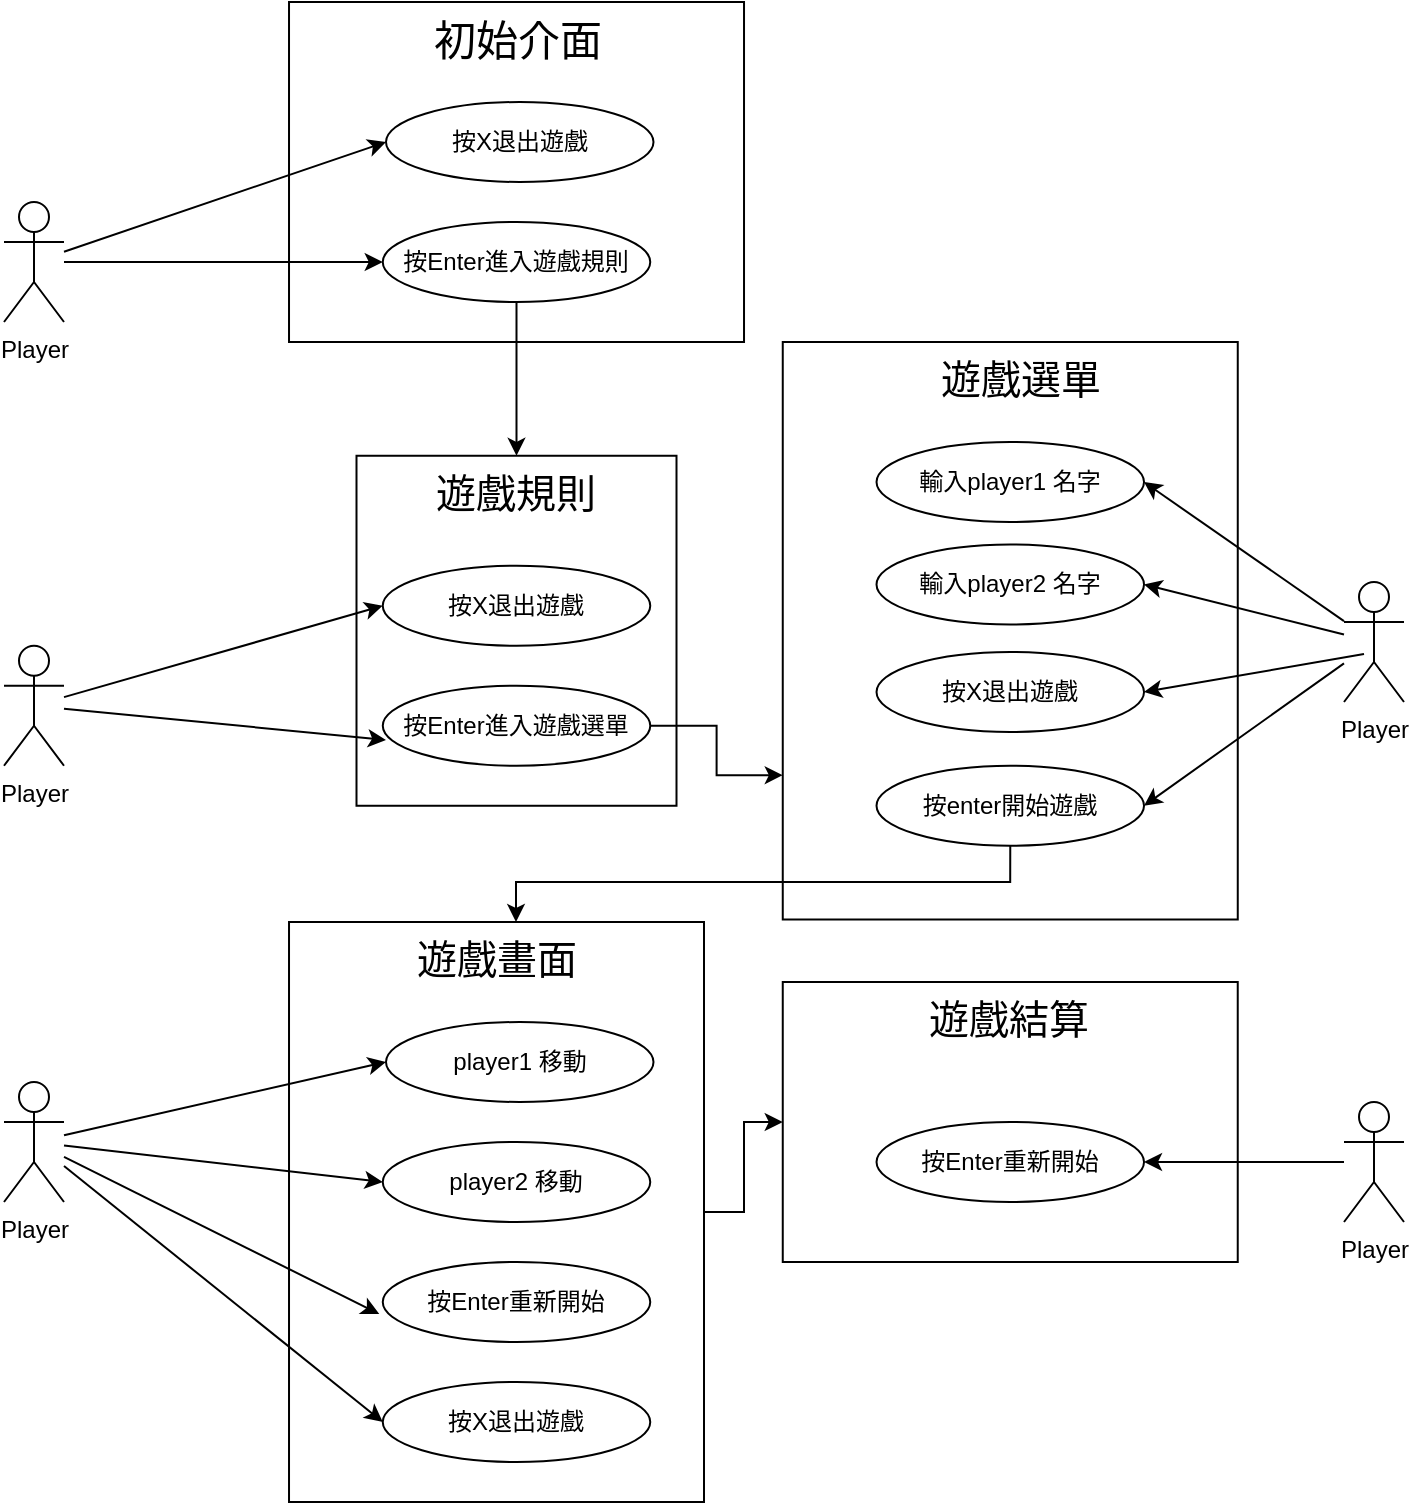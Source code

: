 <mxfile version="24.5.3" type="github">
  <diagram name="Page-1" id="fRFBAp2FJAGGFOrt1j17">
    <mxGraphModel dx="2074" dy="1116" grid="1" gridSize="10" guides="1" tooltips="1" connect="1" arrows="1" fold="1" page="1" pageScale="1" pageWidth="850" pageHeight="1100" math="0" shadow="0">
      <root>
        <mxCell id="0" />
        <mxCell id="1" parent="0" />
        <mxCell id="SlgMJF4G2B78e_q-rDhP-2" value="&lt;font style=&quot;font-size: 20px;&quot;&gt;&amp;nbsp; 遊戲選單&lt;/font&gt;" style="rounded=0;whiteSpace=wrap;html=1;verticalAlign=top;" parent="1" vertex="1">
          <mxGeometry x="489.38" y="220" width="227.5" height="288.75" as="geometry" />
        </mxCell>
        <mxCell id="xJiju8EmI6elYY2MbiO--6" style="edgeStyle=orthogonalEdgeStyle;rounded=0;orthogonalLoop=1;jettySize=auto;html=1;entryX=0;entryY=0.5;entryDx=0;entryDy=0;" edge="1" parent="1" source="KAFOnqnanLpudtP8_fwG-33" target="xJiju8EmI6elYY2MbiO--1">
          <mxGeometry relative="1" as="geometry" />
        </mxCell>
        <mxCell id="KAFOnqnanLpudtP8_fwG-33" value="&lt;font style=&quot;font-size: 20px;&quot;&gt;遊戲畫面&lt;/font&gt;" style="rounded=0;whiteSpace=wrap;html=1;align=center;verticalAlign=top;" parent="1" vertex="1">
          <mxGeometry x="242.51" y="510" width="207.49" height="290" as="geometry" />
        </mxCell>
        <mxCell id="KAFOnqnanLpudtP8_fwG-2" value="&lt;font style=&quot;font-size: 21px;&quot;&gt;初始介面&lt;/font&gt;" style="rounded=0;whiteSpace=wrap;html=1;verticalAlign=top;" parent="1" vertex="1">
          <mxGeometry x="242.51" y="50" width="227.5" height="170" as="geometry" />
        </mxCell>
        <mxCell id="KAFOnqnanLpudtP8_fwG-14" style="rounded=0;orthogonalLoop=1;jettySize=auto;html=1;entryX=0;entryY=0.5;entryDx=0;entryDy=0;" parent="1" source="KAFOnqnanLpudtP8_fwG-1" target="SlgMJF4G2B78e_q-rDhP-9" edge="1">
          <mxGeometry relative="1" as="geometry">
            <mxPoint x="296.25" y="230" as="targetPoint" />
          </mxGeometry>
        </mxCell>
        <mxCell id="KAFOnqnanLpudtP8_fwG-15" style="rounded=0;orthogonalLoop=1;jettySize=auto;html=1;entryX=0;entryY=0.5;entryDx=0;entryDy=0;" parent="1" source="KAFOnqnanLpudtP8_fwG-1" target="KAFOnqnanLpudtP8_fwG-10" edge="1">
          <mxGeometry relative="1" as="geometry" />
        </mxCell>
        <mxCell id="KAFOnqnanLpudtP8_fwG-1" value="Player" style="shape=umlActor;verticalLabelPosition=bottom;verticalAlign=top;html=1;outlineConnect=0;" parent="1" vertex="1">
          <mxGeometry x="100" y="150" width="30" height="60" as="geometry" />
        </mxCell>
        <mxCell id="KAFOnqnanLpudtP8_fwG-20" style="edgeStyle=orthogonalEdgeStyle;rounded=0;orthogonalLoop=1;jettySize=auto;html=1;strokeColor=default;align=center;verticalAlign=middle;fontFamily=Helvetica;fontSize=11;fontColor=default;labelBackgroundColor=default;endArrow=classic;entryX=0.5;entryY=0;entryDx=0;entryDy=0;" parent="1" source="KAFOnqnanLpudtP8_fwG-10" target="KAFOnqnanLpudtP8_fwG-26" edge="1">
          <mxGeometry relative="1" as="geometry">
            <mxPoint x="356" y="288" as="targetPoint" />
          </mxGeometry>
        </mxCell>
        <mxCell id="KAFOnqnanLpudtP8_fwG-10" value="按Enter進入遊戲規則" style="ellipse;whiteSpace=wrap;html=1;" parent="1" vertex="1">
          <mxGeometry x="289.38" y="160" width="133.75" height="40" as="geometry" />
        </mxCell>
        <mxCell id="lvF6_4PotguvGT_02k-U-1" value="Player" style="shape=umlActor;verticalLabelPosition=bottom;verticalAlign=top;html=1;outlineConnect=0;" parent="1" vertex="1">
          <mxGeometry x="100" y="371.87" width="30" height="60" as="geometry" />
        </mxCell>
        <mxCell id="KAFOnqnanLpudtP8_fwG-37" style="rounded=0;orthogonalLoop=1;jettySize=auto;html=1;entryX=0;entryY=0.5;entryDx=0;entryDy=0;strokeColor=default;align=center;verticalAlign=middle;fontFamily=Helvetica;fontSize=11;fontColor=default;labelBackgroundColor=default;endArrow=classic;" parent="1" source="lvF6_4PotguvGT_02k-U-2" target="KAFOnqnanLpudtP8_fwG-36" edge="1">
          <mxGeometry relative="1" as="geometry" />
        </mxCell>
        <mxCell id="KAFOnqnanLpudtP8_fwG-41" style="rounded=0;orthogonalLoop=1;jettySize=auto;html=1;entryX=0;entryY=0.5;entryDx=0;entryDy=0;strokeColor=default;align=center;verticalAlign=middle;fontFamily=Helvetica;fontSize=11;fontColor=default;labelBackgroundColor=default;endArrow=classic;" parent="1" source="lvF6_4PotguvGT_02k-U-2" target="KAFOnqnanLpudtP8_fwG-40" edge="1">
          <mxGeometry relative="1" as="geometry" />
        </mxCell>
        <mxCell id="KAFOnqnanLpudtP8_fwG-44" style="rounded=0;orthogonalLoop=1;jettySize=auto;html=1;entryX=0;entryY=0.5;entryDx=0;entryDy=0;strokeColor=default;align=center;verticalAlign=middle;fontFamily=Helvetica;fontSize=11;fontColor=default;labelBackgroundColor=default;endArrow=classic;" parent="1" source="lvF6_4PotguvGT_02k-U-2" target="KAFOnqnanLpudtP8_fwG-42" edge="1">
          <mxGeometry relative="1" as="geometry" />
        </mxCell>
        <mxCell id="lvF6_4PotguvGT_02k-U-2" value="Player" style="shape=umlActor;verticalLabelPosition=bottom;verticalAlign=top;html=1;outlineConnect=0;" parent="1" vertex="1">
          <mxGeometry x="100" y="590" width="30" height="60" as="geometry" />
        </mxCell>
        <mxCell id="KAFOnqnanLpudtP8_fwG-26" value="&lt;font style=&quot;font-size: 20px;&quot;&gt;遊戲規則&lt;/font&gt;" style="rounded=0;whiteSpace=wrap;html=1;align=center;verticalAlign=top;" parent="1" vertex="1">
          <mxGeometry x="276.25" y="276.88" width="160" height="175" as="geometry" />
        </mxCell>
        <mxCell id="KAFOnqnanLpudtP8_fwG-46" style="edgeStyle=orthogonalEdgeStyle;rounded=0;orthogonalLoop=1;jettySize=auto;html=1;strokeColor=default;align=center;verticalAlign=middle;fontFamily=Helvetica;fontSize=11;fontColor=default;labelBackgroundColor=default;endArrow=classic;exitX=0.5;exitY=1;exitDx=0;exitDy=0;" parent="1" source="KAFOnqnanLpudtP8_fwG-31" target="KAFOnqnanLpudtP8_fwG-33" edge="1">
          <mxGeometry relative="1" as="geometry">
            <Array as="points">
              <mxPoint x="603" y="490" />
              <mxPoint x="356" y="490" />
            </Array>
          </mxGeometry>
        </mxCell>
        <mxCell id="KAFOnqnanLpudtP8_fwG-31" value="按enter開始遊戲" style="ellipse;whiteSpace=wrap;html=1;" parent="1" vertex="1">
          <mxGeometry x="536.26" y="431.87" width="133.75" height="40" as="geometry" />
        </mxCell>
        <mxCell id="KAFOnqnanLpudtP8_fwG-35" value="按Enter重新開始" style="ellipse;whiteSpace=wrap;html=1;" parent="1" vertex="1">
          <mxGeometry x="289.38" y="680" width="133.75" height="40" as="geometry" />
        </mxCell>
        <mxCell id="KAFOnqnanLpudtP8_fwG-36" value="player1 移動" style="ellipse;whiteSpace=wrap;html=1;" parent="1" vertex="1">
          <mxGeometry x="291" y="560" width="133.75" height="40" as="geometry" />
        </mxCell>
        <mxCell id="KAFOnqnanLpudtP8_fwG-39" style="rounded=0;orthogonalLoop=1;jettySize=auto;html=1;entryX=-0.013;entryY=0.65;entryDx=0;entryDy=0;entryPerimeter=0;strokeColor=default;align=center;verticalAlign=middle;fontFamily=Helvetica;fontSize=11;fontColor=default;labelBackgroundColor=default;endArrow=classic;" parent="1" source="lvF6_4PotguvGT_02k-U-2" target="KAFOnqnanLpudtP8_fwG-35" edge="1">
          <mxGeometry relative="1" as="geometry" />
        </mxCell>
        <mxCell id="KAFOnqnanLpudtP8_fwG-40" value="player2 移動" style="ellipse;whiteSpace=wrap;html=1;" parent="1" vertex="1">
          <mxGeometry x="289.38" y="620" width="133.75" height="40" as="geometry" />
        </mxCell>
        <mxCell id="KAFOnqnanLpudtP8_fwG-42" value="按X退出遊戲" style="ellipse;whiteSpace=wrap;html=1;" parent="1" vertex="1">
          <mxGeometry x="289.38" y="740" width="133.75" height="40" as="geometry" />
        </mxCell>
        <mxCell id="SlgMJF4G2B78e_q-rDhP-3" value="輸入player2&lt;span style=&quot;background-color: initial;&quot;&gt;&amp;nbsp;名字&lt;/span&gt;" style="ellipse;whiteSpace=wrap;html=1;" parent="1" vertex="1">
          <mxGeometry x="536.26" y="321.25" width="133.75" height="40" as="geometry" />
        </mxCell>
        <mxCell id="SlgMJF4G2B78e_q-rDhP-4" value="輸入player1 名字" style="ellipse;whiteSpace=wrap;html=1;" parent="1" vertex="1">
          <mxGeometry x="536.26" y="270" width="133.75" height="40" as="geometry" />
        </mxCell>
        <mxCell id="SlgMJF4G2B78e_q-rDhP-6" value="按X退出遊戲" style="ellipse;whiteSpace=wrap;html=1;" parent="1" vertex="1">
          <mxGeometry x="536.26" y="375" width="133.75" height="40" as="geometry" />
        </mxCell>
        <mxCell id="SlgMJF4G2B78e_q-rDhP-9" value="按X退出遊戲" style="ellipse;whiteSpace=wrap;html=1;" parent="1" vertex="1">
          <mxGeometry x="291" y="100" width="133.75" height="40" as="geometry" />
        </mxCell>
        <mxCell id="SlgMJF4G2B78e_q-rDhP-10" value="按X退出遊戲" style="ellipse;whiteSpace=wrap;html=1;" parent="1" vertex="1">
          <mxGeometry x="289.38" y="331.87" width="133.75" height="40" as="geometry" />
        </mxCell>
        <mxCell id="SlgMJF4G2B78e_q-rDhP-12" style="edgeStyle=orthogonalEdgeStyle;rounded=0;orthogonalLoop=1;jettySize=auto;html=1;entryX=0;entryY=0.75;entryDx=0;entryDy=0;" parent="1" source="SlgMJF4G2B78e_q-rDhP-11" target="SlgMJF4G2B78e_q-rDhP-2" edge="1">
          <mxGeometry relative="1" as="geometry" />
        </mxCell>
        <mxCell id="SlgMJF4G2B78e_q-rDhP-11" value="按Enter進入遊戲選單" style="ellipse;whiteSpace=wrap;html=1;" parent="1" vertex="1">
          <mxGeometry x="289.39" y="391.87" width="133.75" height="40" as="geometry" />
        </mxCell>
        <mxCell id="SlgMJF4G2B78e_q-rDhP-13" style="rounded=0;orthogonalLoop=1;jettySize=auto;html=1;entryX=0;entryY=0.5;entryDx=0;entryDy=0;" parent="1" source="lvF6_4PotguvGT_02k-U-1" target="SlgMJF4G2B78e_q-rDhP-10" edge="1">
          <mxGeometry relative="1" as="geometry">
            <mxPoint x="140" y="185" as="sourcePoint" />
            <mxPoint x="301" y="130" as="targetPoint" />
          </mxGeometry>
        </mxCell>
        <mxCell id="SlgMJF4G2B78e_q-rDhP-14" style="rounded=0;orthogonalLoop=1;jettySize=auto;html=1;entryX=0.012;entryY=0.678;entryDx=0;entryDy=0;entryPerimeter=0;" parent="1" source="lvF6_4PotguvGT_02k-U-1" target="SlgMJF4G2B78e_q-rDhP-11" edge="1">
          <mxGeometry relative="1" as="geometry">
            <mxPoint x="140" y="408" as="sourcePoint" />
            <mxPoint x="299" y="362" as="targetPoint" />
          </mxGeometry>
        </mxCell>
        <mxCell id="SlgMJF4G2B78e_q-rDhP-16" value="Player" style="shape=umlActor;verticalLabelPosition=bottom;verticalAlign=top;html=1;outlineConnect=0;" parent="1" vertex="1">
          <mxGeometry x="770" y="340" width="30" height="60" as="geometry" />
        </mxCell>
        <mxCell id="SlgMJF4G2B78e_q-rDhP-17" style="rounded=0;orthogonalLoop=1;jettySize=auto;html=1;entryX=1;entryY=0.5;entryDx=0;entryDy=0;" parent="1" source="SlgMJF4G2B78e_q-rDhP-16" target="SlgMJF4G2B78e_q-rDhP-4" edge="1">
          <mxGeometry relative="1" as="geometry">
            <mxPoint x="140" y="408" as="sourcePoint" />
            <mxPoint x="770" y="170" as="targetPoint" />
          </mxGeometry>
        </mxCell>
        <mxCell id="SlgMJF4G2B78e_q-rDhP-18" style="rounded=0;orthogonalLoop=1;jettySize=auto;html=1;entryX=1;entryY=0.5;entryDx=0;entryDy=0;" parent="1" source="SlgMJF4G2B78e_q-rDhP-16" target="SlgMJF4G2B78e_q-rDhP-3" edge="1">
          <mxGeometry relative="1" as="geometry">
            <mxPoint x="760" y="490" as="sourcePoint" />
            <mxPoint x="780" y="370" as="targetPoint" />
          </mxGeometry>
        </mxCell>
        <mxCell id="SlgMJF4G2B78e_q-rDhP-19" style="rounded=0;orthogonalLoop=1;jettySize=auto;html=1;entryX=1;entryY=0.5;entryDx=0;entryDy=0;" parent="1" target="SlgMJF4G2B78e_q-rDhP-6" edge="1">
          <mxGeometry relative="1" as="geometry">
            <mxPoint x="780" y="376" as="sourcePoint" />
            <mxPoint x="680" y="351" as="targetPoint" />
          </mxGeometry>
        </mxCell>
        <mxCell id="SlgMJF4G2B78e_q-rDhP-20" style="rounded=0;orthogonalLoop=1;jettySize=auto;html=1;entryX=1;entryY=0.5;entryDx=0;entryDy=0;" parent="1" source="SlgMJF4G2B78e_q-rDhP-16" target="KAFOnqnanLpudtP8_fwG-31" edge="1">
          <mxGeometry relative="1" as="geometry">
            <mxPoint x="790" y="386" as="sourcePoint" />
            <mxPoint x="690" y="361" as="targetPoint" />
          </mxGeometry>
        </mxCell>
        <mxCell id="xJiju8EmI6elYY2MbiO--1" value="&lt;font style=&quot;font-size: 20px;&quot;&gt;遊戲結算&lt;/font&gt;" style="rounded=0;whiteSpace=wrap;html=1;align=center;verticalAlign=top;" vertex="1" parent="1">
          <mxGeometry x="489.38" y="540" width="227.49" height="140" as="geometry" />
        </mxCell>
        <mxCell id="xJiju8EmI6elYY2MbiO--2" value="按Enter重新開始" style="ellipse;whiteSpace=wrap;html=1;" vertex="1" parent="1">
          <mxGeometry x="536.26" y="610" width="133.75" height="40" as="geometry" />
        </mxCell>
        <mxCell id="xJiju8EmI6elYY2MbiO--5" value="" style="edgeStyle=orthogonalEdgeStyle;rounded=0;orthogonalLoop=1;jettySize=auto;html=1;" edge="1" parent="1" source="xJiju8EmI6elYY2MbiO--4" target="xJiju8EmI6elYY2MbiO--2">
          <mxGeometry relative="1" as="geometry" />
        </mxCell>
        <mxCell id="xJiju8EmI6elYY2MbiO--4" value="Player" style="shape=umlActor;verticalLabelPosition=bottom;verticalAlign=top;html=1;outlineConnect=0;" vertex="1" parent="1">
          <mxGeometry x="770" y="600" width="30" height="60" as="geometry" />
        </mxCell>
      </root>
    </mxGraphModel>
  </diagram>
</mxfile>
